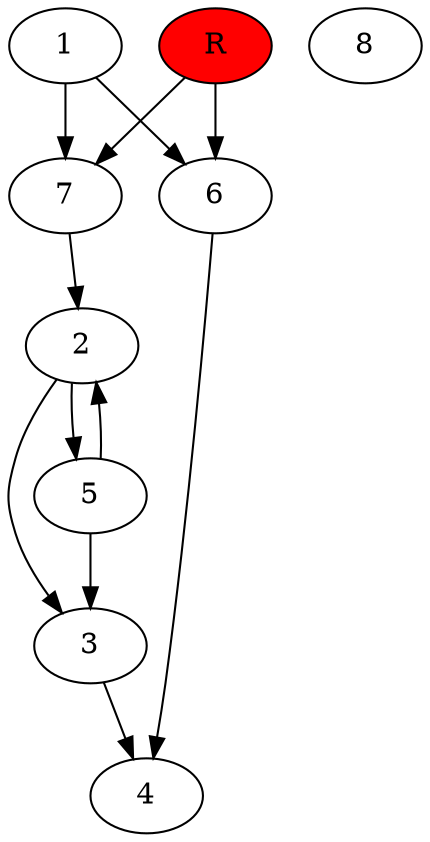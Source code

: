 digraph prb25269 {
	1
	2
	3
	4
	5
	6
	7
	8
	R [fillcolor="#ff0000" style=filled]
	1 -> 6
	1 -> 7
	2 -> 3
	2 -> 5
	3 -> 4
	5 -> 2
	5 -> 3
	6 -> 4
	7 -> 2
	R -> 6
	R -> 7
}
